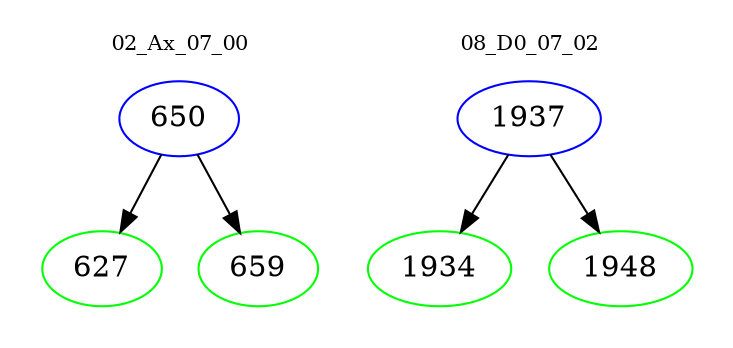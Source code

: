 digraph{
subgraph cluster_0 {
color = white
label = "02_Ax_07_00";
fontsize=10;
T0_650 [label="650", color="blue"]
T0_650 -> T0_627 [color="black"]
T0_627 [label="627", color="green"]
T0_650 -> T0_659 [color="black"]
T0_659 [label="659", color="green"]
}
subgraph cluster_1 {
color = white
label = "08_D0_07_02";
fontsize=10;
T1_1937 [label="1937", color="blue"]
T1_1937 -> T1_1934 [color="black"]
T1_1934 [label="1934", color="green"]
T1_1937 -> T1_1948 [color="black"]
T1_1948 [label="1948", color="green"]
}
}

